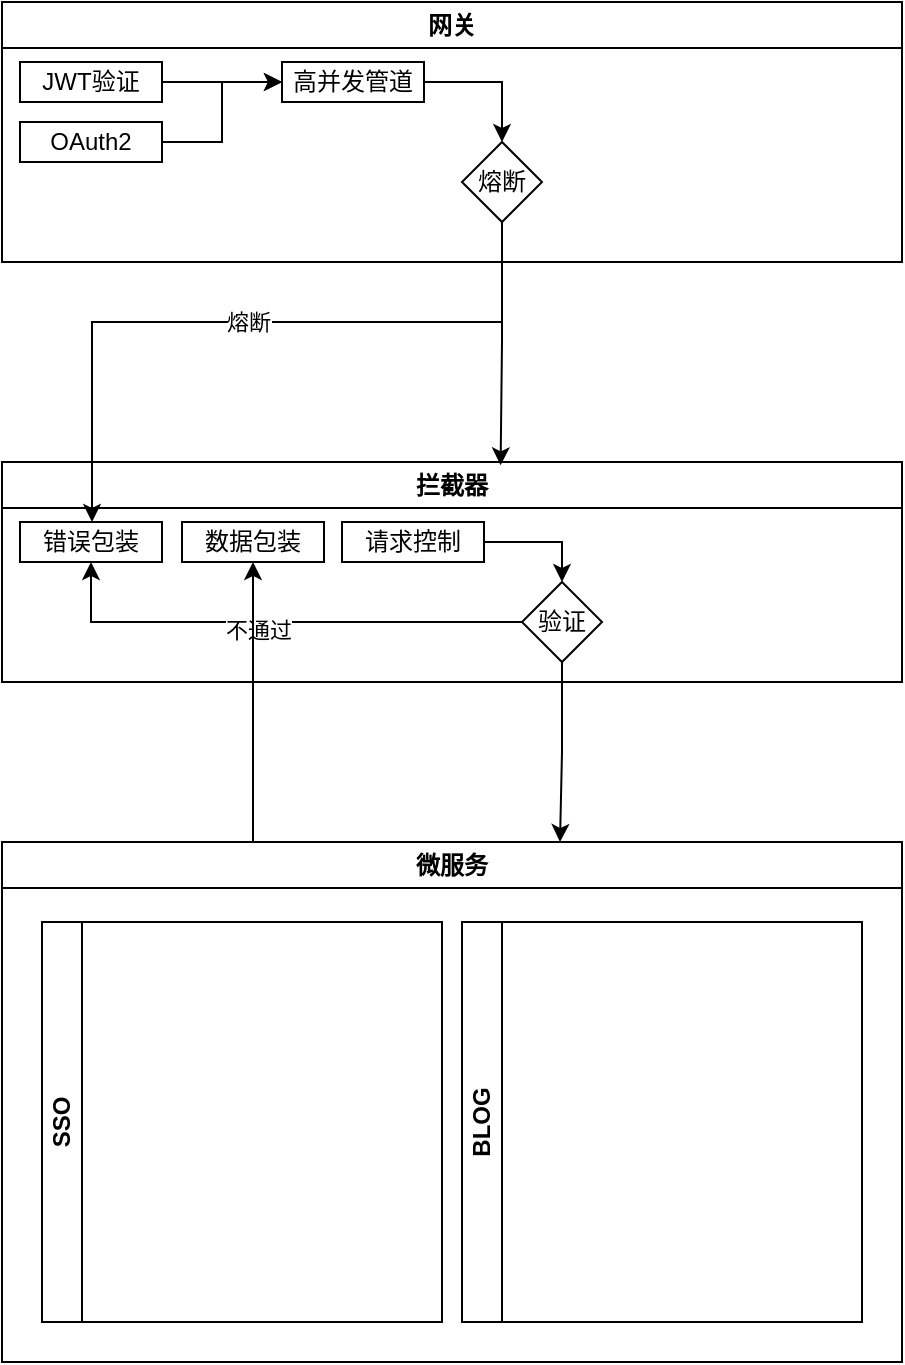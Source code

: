 <mxfile version="21.2.3" type="github">
  <diagram name="Page-1" id="7a6c530e-6e37-e111-ec74-82921da8cc10">
    <mxGraphModel dx="1334" dy="964" grid="1" gridSize="10" guides="1" tooltips="1" connect="1" arrows="1" fold="1" page="1" pageScale="1.5" pageWidth="1169" pageHeight="826" background="none" math="0" shadow="0">
      <root>
        <mxCell id="0" style=";html=1;" />
        <mxCell id="1" style=";html=1;" parent="0" />
        <mxCell id="CXaKBcfsYovytpP03FU1-2" value="网关" style="swimlane;whiteSpace=wrap;html=1;" vertex="1" parent="1">
          <mxGeometry x="20" y="50" width="450" height="130" as="geometry" />
        </mxCell>
        <mxCell id="CXaKBcfsYovytpP03FU1-32" style="edgeStyle=orthogonalEdgeStyle;rounded=0;orthogonalLoop=1;jettySize=auto;html=1;entryX=0;entryY=0.5;entryDx=0;entryDy=0;" edge="1" parent="CXaKBcfsYovytpP03FU1-2" source="CXaKBcfsYovytpP03FU1-3" target="CXaKBcfsYovytpP03FU1-9">
          <mxGeometry relative="1" as="geometry" />
        </mxCell>
        <mxCell id="CXaKBcfsYovytpP03FU1-3" value="JWT验证" style="rounded=0;whiteSpace=wrap;html=1;" vertex="1" parent="CXaKBcfsYovytpP03FU1-2">
          <mxGeometry x="9" y="30" width="71" height="20" as="geometry" />
        </mxCell>
        <mxCell id="CXaKBcfsYovytpP03FU1-33" style="edgeStyle=orthogonalEdgeStyle;rounded=0;orthogonalLoop=1;jettySize=auto;html=1;entryX=0;entryY=0.5;entryDx=0;entryDy=0;" edge="1" parent="CXaKBcfsYovytpP03FU1-2" source="CXaKBcfsYovytpP03FU1-4" target="CXaKBcfsYovytpP03FU1-9">
          <mxGeometry relative="1" as="geometry" />
        </mxCell>
        <mxCell id="CXaKBcfsYovytpP03FU1-4" value="OAuth2" style="rounded=0;whiteSpace=wrap;html=1;" vertex="1" parent="CXaKBcfsYovytpP03FU1-2">
          <mxGeometry x="9" y="60" width="71" height="20" as="geometry" />
        </mxCell>
        <mxCell id="CXaKBcfsYovytpP03FU1-34" style="edgeStyle=orthogonalEdgeStyle;rounded=0;orthogonalLoop=1;jettySize=auto;html=1;entryX=0.5;entryY=0;entryDx=0;entryDy=0;" edge="1" parent="CXaKBcfsYovytpP03FU1-2" source="CXaKBcfsYovytpP03FU1-9" target="CXaKBcfsYovytpP03FU1-37">
          <mxGeometry relative="1" as="geometry">
            <mxPoint x="260" y="40.0" as="targetPoint" />
          </mxGeometry>
        </mxCell>
        <mxCell id="CXaKBcfsYovytpP03FU1-9" value="高并发管道" style="rounded=0;whiteSpace=wrap;html=1;" vertex="1" parent="CXaKBcfsYovytpP03FU1-2">
          <mxGeometry x="140" y="30" width="71" height="20" as="geometry" />
        </mxCell>
        <mxCell id="CXaKBcfsYovytpP03FU1-37" value="熔断" style="rhombus;whiteSpace=wrap;html=1;" vertex="1" parent="CXaKBcfsYovytpP03FU1-2">
          <mxGeometry x="230" y="70" width="40" height="40" as="geometry" />
        </mxCell>
        <mxCell id="CXaKBcfsYovytpP03FU1-19" value="拦截器" style="swimlane;whiteSpace=wrap;html=1;" vertex="1" parent="1">
          <mxGeometry x="20" y="280" width="450" height="110" as="geometry" />
        </mxCell>
        <mxCell id="CXaKBcfsYovytpP03FU1-20" value="错误包装" style="rounded=0;whiteSpace=wrap;html=1;" vertex="1" parent="CXaKBcfsYovytpP03FU1-19">
          <mxGeometry x="9" y="30" width="71" height="20" as="geometry" />
        </mxCell>
        <mxCell id="CXaKBcfsYovytpP03FU1-21" value="数据包装" style="rounded=0;whiteSpace=wrap;html=1;" vertex="1" parent="CXaKBcfsYovytpP03FU1-19">
          <mxGeometry x="90" y="30" width="71" height="20" as="geometry" />
        </mxCell>
        <mxCell id="CXaKBcfsYovytpP03FU1-24" value="请求控制" style="rounded=0;whiteSpace=wrap;html=1;" vertex="1" parent="CXaKBcfsYovytpP03FU1-19">
          <mxGeometry x="170" y="30" width="71" height="20" as="geometry" />
        </mxCell>
        <mxCell id="CXaKBcfsYovytpP03FU1-45" style="edgeStyle=orthogonalEdgeStyle;rounded=0;orthogonalLoop=1;jettySize=auto;html=1;entryX=0.5;entryY=1;entryDx=0;entryDy=0;" edge="1" parent="CXaKBcfsYovytpP03FU1-19" source="CXaKBcfsYovytpP03FU1-43" target="CXaKBcfsYovytpP03FU1-20">
          <mxGeometry relative="1" as="geometry" />
        </mxCell>
        <mxCell id="CXaKBcfsYovytpP03FU1-46" value="不通过" style="edgeLabel;html=1;align=center;verticalAlign=middle;resizable=0;points=[];" vertex="1" connectable="0" parent="CXaKBcfsYovytpP03FU1-45">
          <mxGeometry x="0.077" y="4" relative="1" as="geometry">
            <mxPoint as="offset" />
          </mxGeometry>
        </mxCell>
        <mxCell id="CXaKBcfsYovytpP03FU1-43" value="验证" style="rhombus;whiteSpace=wrap;html=1;" vertex="1" parent="CXaKBcfsYovytpP03FU1-19">
          <mxGeometry x="260" y="60" width="40" height="40" as="geometry" />
        </mxCell>
        <mxCell id="CXaKBcfsYovytpP03FU1-36" style="edgeStyle=orthogonalEdgeStyle;rounded=0;orthogonalLoop=1;jettySize=auto;html=1;entryX=0.5;entryY=0;entryDx=0;entryDy=0;" edge="1" parent="CXaKBcfsYovytpP03FU1-19" source="CXaKBcfsYovytpP03FU1-24" target="CXaKBcfsYovytpP03FU1-43">
          <mxGeometry relative="1" as="geometry" />
        </mxCell>
        <mxCell id="CXaKBcfsYovytpP03FU1-48" style="edgeStyle=orthogonalEdgeStyle;rounded=0;orthogonalLoop=1;jettySize=auto;html=1;entryX=0.5;entryY=1;entryDx=0;entryDy=0;shadow=0;" edge="1" parent="1" source="CXaKBcfsYovytpP03FU1-25" target="CXaKBcfsYovytpP03FU1-21">
          <mxGeometry relative="1" as="geometry">
            <Array as="points">
              <mxPoint x="145" y="400" />
            </Array>
          </mxGeometry>
        </mxCell>
        <mxCell id="CXaKBcfsYovytpP03FU1-25" value="微服务" style="swimlane;whiteSpace=wrap;html=1;" vertex="1" parent="1">
          <mxGeometry x="20" y="470" width="450" height="260" as="geometry" />
        </mxCell>
        <mxCell id="CXaKBcfsYovytpP03FU1-29" value="SSO" style="swimlane;horizontal=0;whiteSpace=wrap;html=1;startSize=20;" vertex="1" parent="CXaKBcfsYovytpP03FU1-25">
          <mxGeometry x="20" y="40" width="200" height="200" as="geometry" />
        </mxCell>
        <mxCell id="CXaKBcfsYovytpP03FU1-30" value="BLOG" style="swimlane;horizontal=0;whiteSpace=wrap;html=1;startSize=20;" vertex="1" parent="CXaKBcfsYovytpP03FU1-25">
          <mxGeometry x="230" y="40" width="200" height="200" as="geometry" />
        </mxCell>
        <mxCell id="CXaKBcfsYovytpP03FU1-39" value="熔断" style="edgeStyle=orthogonalEdgeStyle;rounded=0;orthogonalLoop=1;jettySize=auto;html=1;" edge="1" parent="1" source="CXaKBcfsYovytpP03FU1-37" target="CXaKBcfsYovytpP03FU1-20">
          <mxGeometry relative="1" as="geometry">
            <Array as="points">
              <mxPoint x="270" y="210" />
              <mxPoint x="65" y="210" />
            </Array>
          </mxGeometry>
        </mxCell>
        <mxCell id="CXaKBcfsYovytpP03FU1-42" style="edgeStyle=orthogonalEdgeStyle;rounded=0;orthogonalLoop=1;jettySize=auto;html=1;entryX=0.554;entryY=0.015;entryDx=0;entryDy=0;entryPerimeter=0;" edge="1" parent="1" source="CXaKBcfsYovytpP03FU1-37" target="CXaKBcfsYovytpP03FU1-19">
          <mxGeometry relative="1" as="geometry" />
        </mxCell>
        <mxCell id="CXaKBcfsYovytpP03FU1-47" style="edgeStyle=orthogonalEdgeStyle;rounded=0;orthogonalLoop=1;jettySize=auto;html=1;" edge="1" parent="1" source="CXaKBcfsYovytpP03FU1-43">
          <mxGeometry relative="1" as="geometry">
            <mxPoint x="299" y="470" as="targetPoint" />
          </mxGeometry>
        </mxCell>
      </root>
    </mxGraphModel>
  </diagram>
</mxfile>
